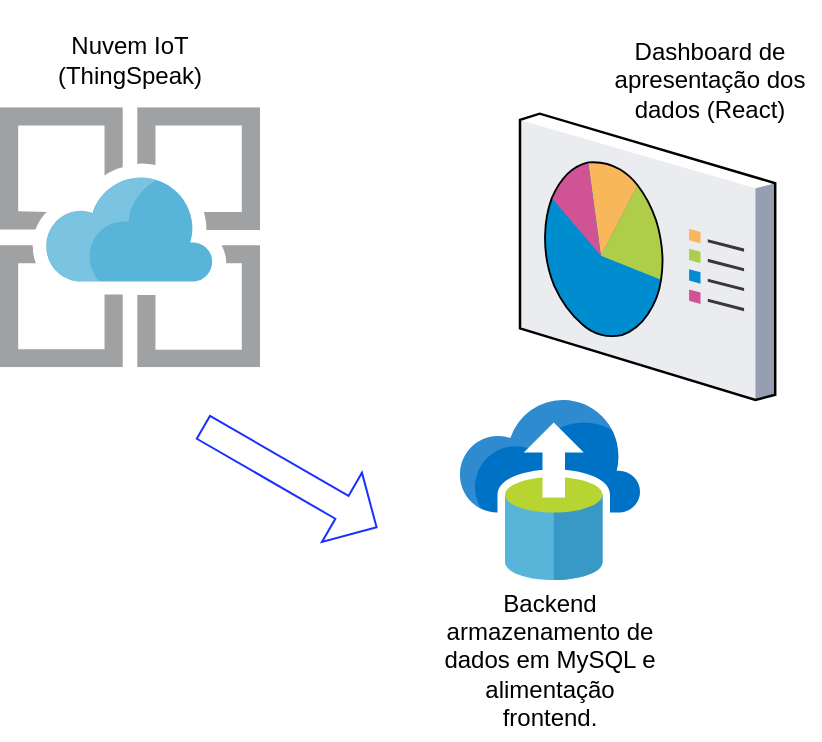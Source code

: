 <mxfile version="14.7.6" type="github">
  <diagram id="iegxTT7tLI4bLzh71EwX" name="Page-1">
    <mxGraphModel dx="1038" dy="489" grid="1" gridSize="10" guides="1" tooltips="1" connect="1" arrows="1" fold="1" page="1" pageScale="1" pageWidth="827" pageHeight="1169" math="0" shadow="0">
      <root>
        <mxCell id="0" />
        <mxCell id="1" parent="0" />
        <mxCell id="3otVuQgLfyWSiV5zctxg-2" value="" style="verticalLabelPosition=bottom;aspect=fixed;html=1;verticalAlign=top;strokeColor=none;align=center;outlineConnect=0;shape=mxgraph.citrix.reporting;" vertex="1" parent="1">
          <mxGeometry x="340" y="86.84" width="127.6" height="143.16" as="geometry" />
        </mxCell>
        <mxCell id="3otVuQgLfyWSiV5zctxg-5" value="" style="aspect=fixed;html=1;points=[];align=center;image;fontSize=12;image=img/lib/mscae/App_Service.svg;" vertex="1" parent="1">
          <mxGeometry x="80" y="83.68" width="130" height="130" as="geometry" />
        </mxCell>
        <mxCell id="3otVuQgLfyWSiV5zctxg-6" value="Nuvem IoT (ThingSpeak)" style="text;html=1;strokeColor=none;fillColor=none;align=center;verticalAlign=middle;whiteSpace=wrap;rounded=0;" vertex="1" parent="1">
          <mxGeometry x="110" y="50" width="70" height="20" as="geometry" />
        </mxCell>
        <mxCell id="3otVuQgLfyWSiV5zctxg-8" value="Dashboard de apresentação dos dados (React)" style="text;html=1;strokeColor=none;fillColor=none;align=center;verticalAlign=middle;whiteSpace=wrap;rounded=0;" vertex="1" parent="1">
          <mxGeometry x="380" y="30" width="110" height="80" as="geometry" />
        </mxCell>
        <mxCell id="3otVuQgLfyWSiV5zctxg-9" value="" style="aspect=fixed;html=1;points=[];align=center;image;fontSize=12;image=img/lib/mscae/Azure_Database_Migration_Services.svg;" vertex="1" parent="1">
          <mxGeometry x="310" y="230" width="90" height="90" as="geometry" />
        </mxCell>
        <mxCell id="3otVuQgLfyWSiV5zctxg-10" value="Backend armazenamento de dados em MySQL e alimentação frontend." style="text;html=1;strokeColor=none;fillColor=none;align=center;verticalAlign=middle;whiteSpace=wrap;rounded=0;" vertex="1" parent="1">
          <mxGeometry x="300" y="320" width="110" height="80" as="geometry" />
        </mxCell>
        <mxCell id="3otVuQgLfyWSiV5zctxg-14" value="" style="html=1;shadow=0;dashed=0;align=center;verticalAlign=middle;shape=mxgraph.arrows2.arrow;dy=0.67;dx=20;notch=0;rotation=30;strokeColor=#1930FF;" vertex="1" parent="1">
          <mxGeometry x="175" y="248.66" width="100" height="40" as="geometry" />
        </mxCell>
      </root>
    </mxGraphModel>
  </diagram>
</mxfile>
